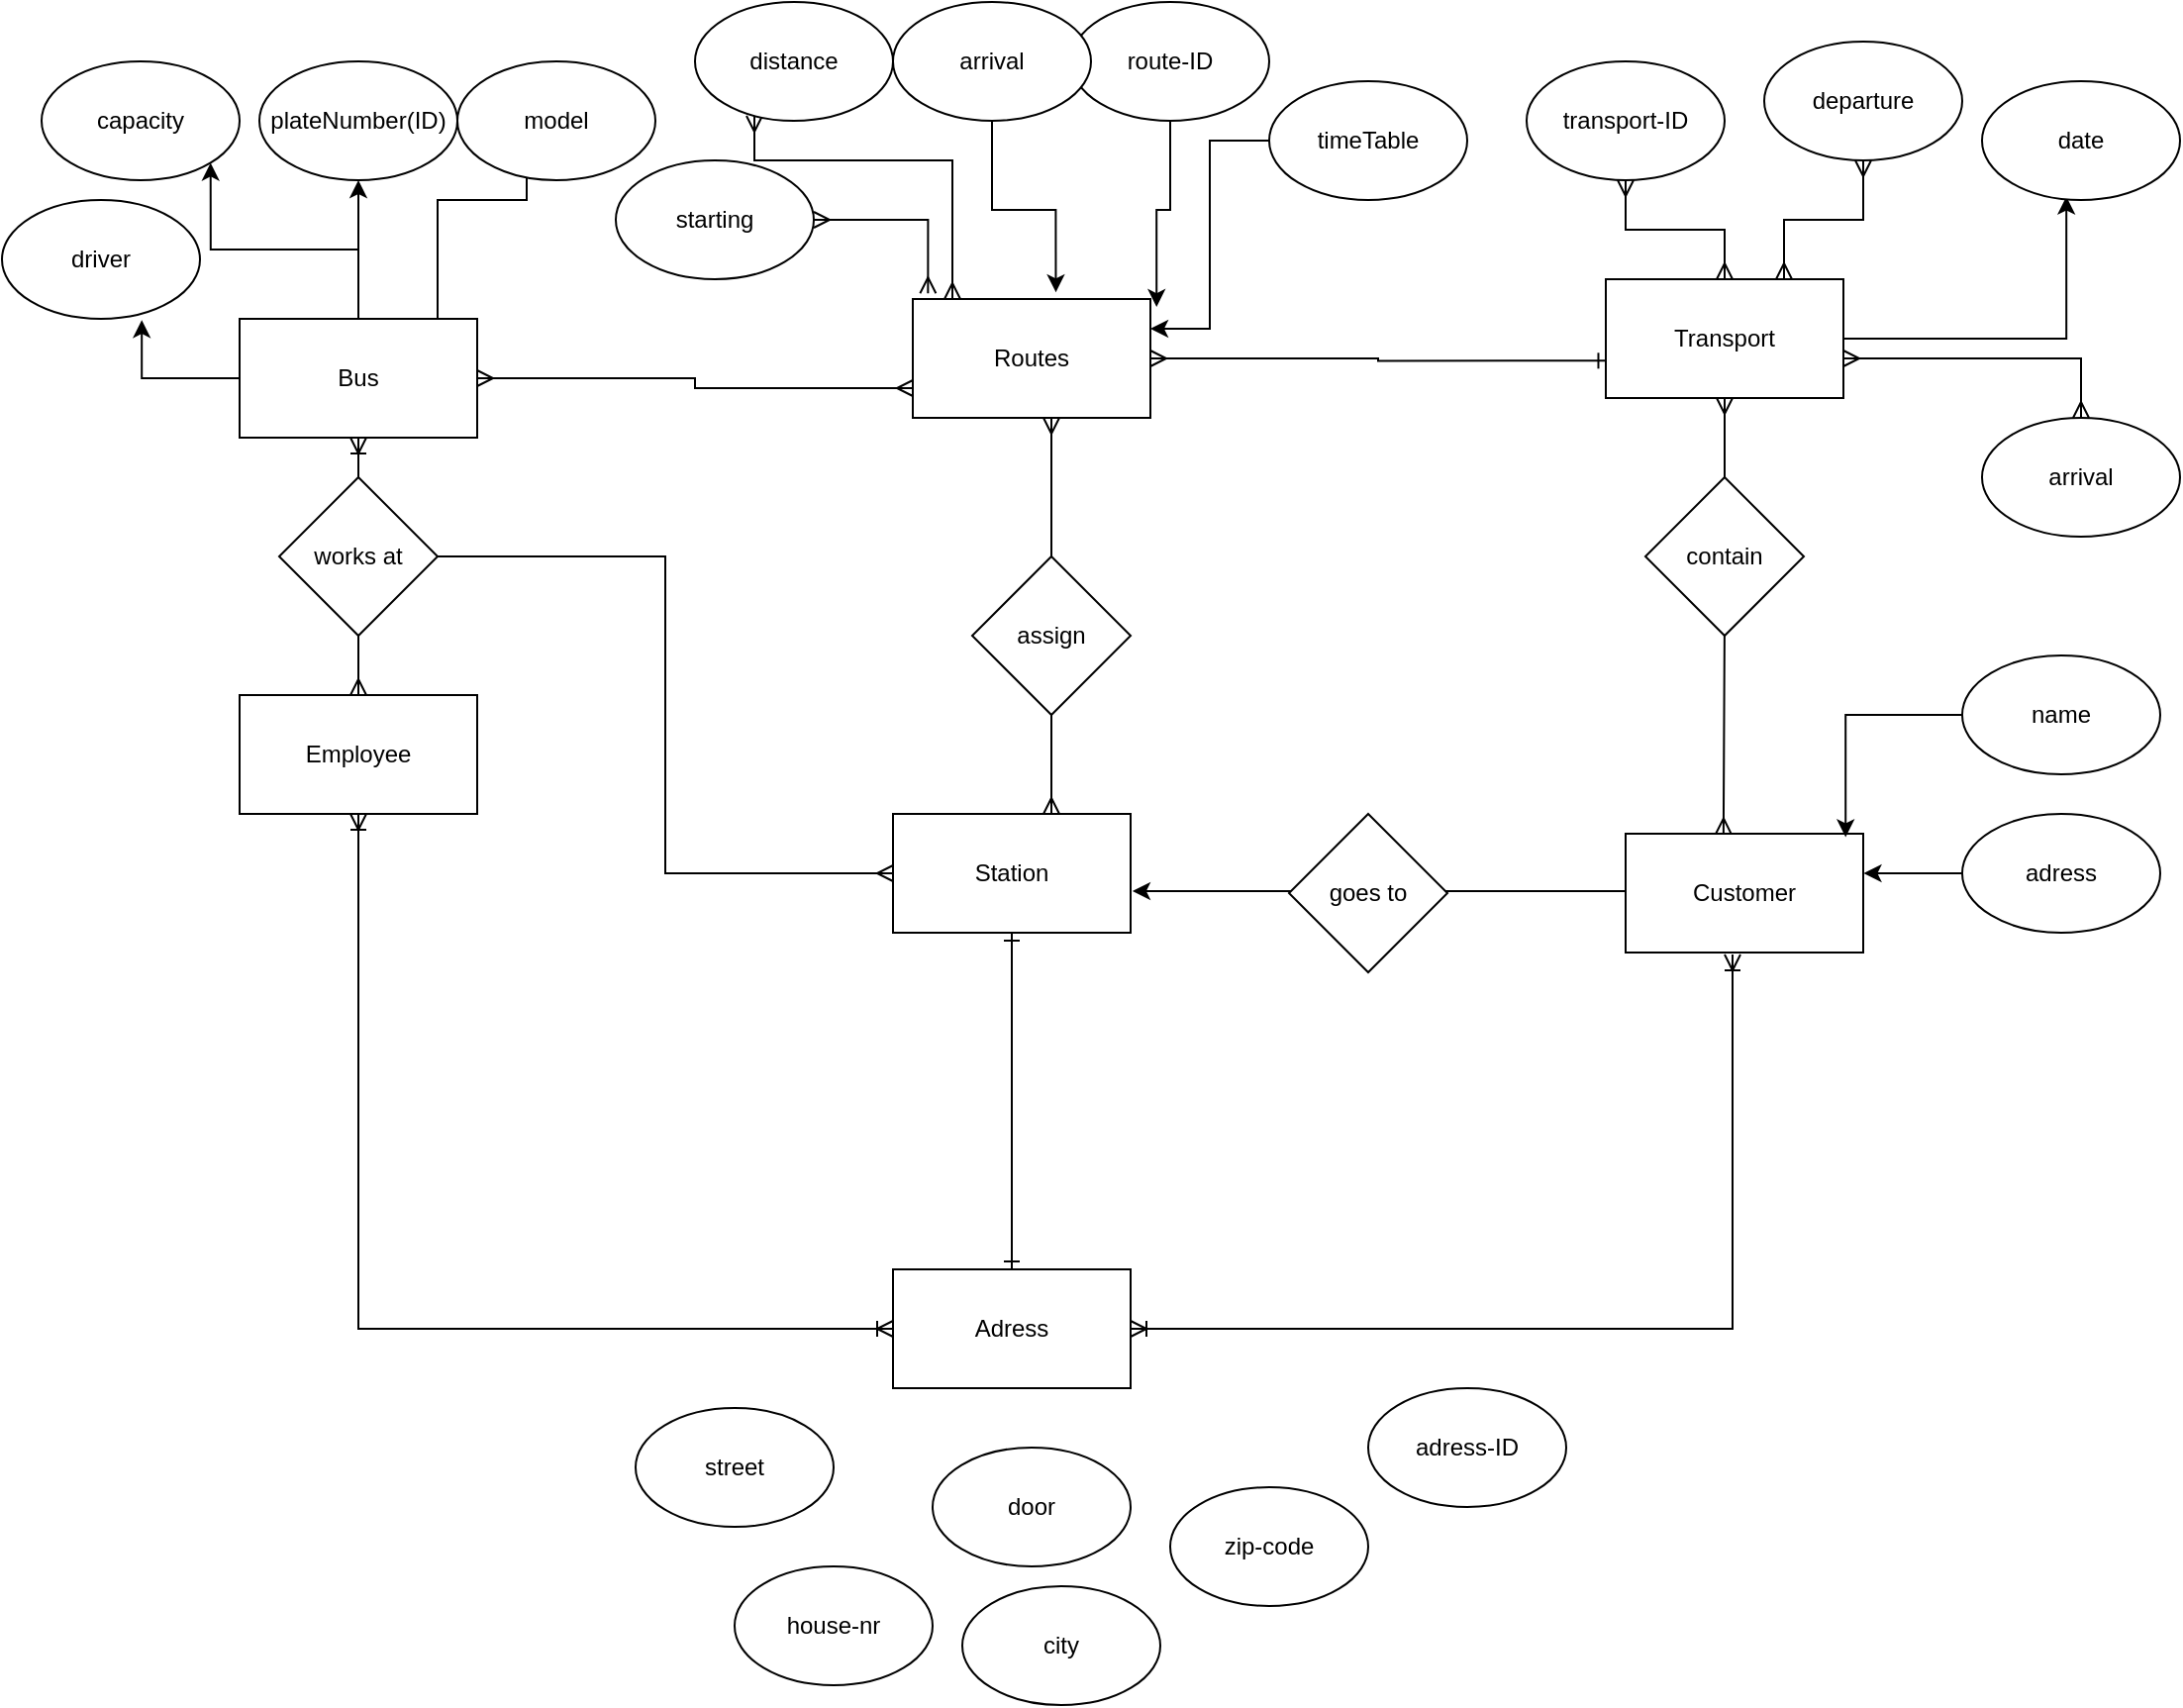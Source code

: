 <mxfile version="13.6.2" type="device"><diagram id="WFJB9txeCSuzep1cC1Dv" name="Page-1"><mxGraphModel dx="1178" dy="2312" grid="1" gridSize="10" guides="1" tooltips="1" connect="1" arrows="1" fold="1" page="1" pageScale="1" pageWidth="1169" pageHeight="1654" math="0" shadow="0"><root><mxCell id="0"/><mxCell id="1" parent="0"/><mxCell id="ZkM3j-1I3yB8eJo1ZE1y-53" style="edgeStyle=orthogonalEdgeStyle;rounded=0;orthogonalLoop=1;jettySize=auto;html=1;entryX=0.426;entryY=0.971;entryDx=0;entryDy=0;entryPerimeter=0;" edge="1" parent="1" source="ZkM3j-1I3yB8eJo1ZE1y-1" target="ZkM3j-1I3yB8eJo1ZE1y-43"><mxGeometry relative="1" as="geometry"/></mxCell><mxCell id="ZkM3j-1I3yB8eJo1ZE1y-89" style="edgeStyle=orthogonalEdgeStyle;rounded=0;orthogonalLoop=1;jettySize=auto;html=1;startArrow=ERmany;startFill=0;endArrow=ERmany;endFill=0;" edge="1" parent="1" source="ZkM3j-1I3yB8eJo1ZE1y-1" target="ZkM3j-1I3yB8eJo1ZE1y-49"><mxGeometry relative="1" as="geometry"><Array as="points"><mxPoint x="1050" y="170"/></Array></mxGeometry></mxCell><mxCell id="ZkM3j-1I3yB8eJo1ZE1y-92" style="edgeStyle=orthogonalEdgeStyle;rounded=0;orthogonalLoop=1;jettySize=auto;html=1;entryX=0.412;entryY=0.005;entryDx=0;entryDy=0;entryPerimeter=0;startArrow=ERmany;startFill=0;endArrow=ERmany;endFill=0;" edge="1" parent="1" source="ZkM3j-1I3yB8eJo1ZE1y-1" target="ZkM3j-1I3yB8eJo1ZE1y-6"><mxGeometry relative="1" as="geometry"/></mxCell><mxCell id="ZkM3j-1I3yB8eJo1ZE1y-1" value="Transport" style="rounded=0;whiteSpace=wrap;html=1;" vertex="1" parent="1"><mxGeometry x="810" y="130" width="120" height="60" as="geometry"/></mxCell><mxCell id="ZkM3j-1I3yB8eJo1ZE1y-12" style="edgeStyle=orthogonalEdgeStyle;rounded=0;orthogonalLoop=1;jettySize=auto;html=1;entryX=0.5;entryY=1;entryDx=0;entryDy=0;startArrow=ERone;startFill=0;endArrow=ERone;endFill=0;" edge="1" parent="1" source="ZkM3j-1I3yB8eJo1ZE1y-3" target="ZkM3j-1I3yB8eJo1ZE1y-4"><mxGeometry relative="1" as="geometry"><mxPoint x="510" y="470" as="targetPoint"/></mxGeometry></mxCell><mxCell id="ZkM3j-1I3yB8eJo1ZE1y-13" style="edgeStyle=orthogonalEdgeStyle;rounded=0;orthogonalLoop=1;jettySize=auto;html=1;entryX=0.45;entryY=1.017;entryDx=0;entryDy=0;entryPerimeter=0;endArrow=ERoneToMany;endFill=0;startArrow=ERoneToMany;startFill=0;" edge="1" parent="1" source="ZkM3j-1I3yB8eJo1ZE1y-3" target="ZkM3j-1I3yB8eJo1ZE1y-6"><mxGeometry relative="1" as="geometry"/></mxCell><mxCell id="ZkM3j-1I3yB8eJo1ZE1y-14" style="edgeStyle=orthogonalEdgeStyle;rounded=0;orthogonalLoop=1;jettySize=auto;html=1;entryX=0.5;entryY=1;entryDx=0;entryDy=0;endArrow=ERoneToMany;endFill=0;startArrow=ERoneToMany;startFill=0;" edge="1" parent="1" source="ZkM3j-1I3yB8eJo1ZE1y-3" target="ZkM3j-1I3yB8eJo1ZE1y-5"><mxGeometry relative="1" as="geometry"/></mxCell><mxCell id="ZkM3j-1I3yB8eJo1ZE1y-3" value="Adress" style="rounded=0;whiteSpace=wrap;html=1;" vertex="1" parent="1"><mxGeometry x="450" y="630" width="120" height="60" as="geometry"/></mxCell><mxCell id="ZkM3j-1I3yB8eJo1ZE1y-83" style="edgeStyle=orthogonalEdgeStyle;rounded=0;orthogonalLoop=1;jettySize=auto;html=1;startArrow=ERmany;startFill=0;endArrow=ERmany;endFill=0;" edge="1" parent="1" source="ZkM3j-1I3yB8eJo1ZE1y-4" target="ZkM3j-1I3yB8eJo1ZE1y-27"><mxGeometry relative="1" as="geometry"><Array as="points"><mxPoint x="530" y="370"/><mxPoint x="530" y="370"/></Array></mxGeometry></mxCell><mxCell id="ZkM3j-1I3yB8eJo1ZE1y-4" value="Station" style="rounded=0;whiteSpace=wrap;html=1;" vertex="1" parent="1"><mxGeometry x="450" y="400" width="120" height="60" as="geometry"/></mxCell><mxCell id="ZkM3j-1I3yB8eJo1ZE1y-33" style="edgeStyle=orthogonalEdgeStyle;rounded=0;orthogonalLoop=1;jettySize=auto;html=1;entryX=0.5;entryY=1;entryDx=0;entryDy=0;startArrow=ERmany;startFill=0;endArrow=ERoneToMany;endFill=0;" edge="1" parent="1" source="ZkM3j-1I3yB8eJo1ZE1y-5" target="ZkM3j-1I3yB8eJo1ZE1y-30"><mxGeometry relative="1" as="geometry"/></mxCell><mxCell id="ZkM3j-1I3yB8eJo1ZE1y-5" value="Employee" style="rounded=0;whiteSpace=wrap;html=1;" vertex="1" parent="1"><mxGeometry x="120" y="340" width="120" height="60" as="geometry"/></mxCell><mxCell id="ZkM3j-1I3yB8eJo1ZE1y-17" style="edgeStyle=orthogonalEdgeStyle;rounded=0;orthogonalLoop=1;jettySize=auto;html=1;entryX=1.008;entryY=0.65;entryDx=0;entryDy=0;entryPerimeter=0;" edge="1" parent="1" source="ZkM3j-1I3yB8eJo1ZE1y-6" target="ZkM3j-1I3yB8eJo1ZE1y-4"><mxGeometry relative="1" as="geometry"><Array as="points"><mxPoint x="610" y="439"/><mxPoint x="610" y="439"/></Array></mxGeometry></mxCell><mxCell id="ZkM3j-1I3yB8eJo1ZE1y-6" value="Customer" style="rounded=0;whiteSpace=wrap;html=1;" vertex="1" parent="1"><mxGeometry x="820" y="410" width="120" height="60" as="geometry"/></mxCell><mxCell id="ZkM3j-1I3yB8eJo1ZE1y-35" style="edgeStyle=orthogonalEdgeStyle;rounded=0;orthogonalLoop=1;jettySize=auto;html=1;entryX=0;entryY=0.5;entryDx=0;entryDy=0;endArrow=ERmany;endFill=0;" edge="1" parent="1" source="ZkM3j-1I3yB8eJo1ZE1y-18" target="ZkM3j-1I3yB8eJo1ZE1y-4"><mxGeometry relative="1" as="geometry"/></mxCell><mxCell id="ZkM3j-1I3yB8eJo1ZE1y-18" value="works at" style="rhombus;whiteSpace=wrap;html=1;" vertex="1" parent="1"><mxGeometry x="140" y="230" width="80" height="80" as="geometry"/></mxCell><mxCell id="ZkM3j-1I3yB8eJo1ZE1y-20" value="assign" style="rhombus;whiteSpace=wrap;html=1;" vertex="1" parent="1"><mxGeometry x="490" y="270" width="80" height="80" as="geometry"/></mxCell><mxCell id="ZkM3j-1I3yB8eJo1ZE1y-24" value="goes to" style="rhombus;whiteSpace=wrap;html=1;" vertex="1" parent="1"><mxGeometry x="650" y="400" width="80" height="80" as="geometry"/></mxCell><mxCell id="ZkM3j-1I3yB8eJo1ZE1y-85" style="edgeStyle=orthogonalEdgeStyle;rounded=0;orthogonalLoop=1;jettySize=auto;html=1;entryX=0.002;entryY=0.686;entryDx=0;entryDy=0;entryPerimeter=0;startArrow=ERmany;startFill=0;endArrow=ERone;endFill=0;" edge="1" parent="1" source="ZkM3j-1I3yB8eJo1ZE1y-27" target="ZkM3j-1I3yB8eJo1ZE1y-1"><mxGeometry relative="1" as="geometry"/></mxCell><mxCell id="ZkM3j-1I3yB8eJo1ZE1y-27" value="Routes" style="rounded=0;whiteSpace=wrap;html=1;" vertex="1" parent="1"><mxGeometry x="460" y="140" width="120" height="60" as="geometry"/></mxCell><mxCell id="ZkM3j-1I3yB8eJo1ZE1y-29" value="contain" style="rhombus;whiteSpace=wrap;html=1;" vertex="1" parent="1"><mxGeometry x="830" y="230" width="80" height="80" as="geometry"/></mxCell><mxCell id="ZkM3j-1I3yB8eJo1ZE1y-45" style="edgeStyle=orthogonalEdgeStyle;rounded=0;orthogonalLoop=1;jettySize=auto;html=1;entryX=1;entryY=1;entryDx=0;entryDy=0;" edge="1" parent="1" source="ZkM3j-1I3yB8eJo1ZE1y-30" target="ZkM3j-1I3yB8eJo1ZE1y-37"><mxGeometry relative="1" as="geometry"/></mxCell><mxCell id="ZkM3j-1I3yB8eJo1ZE1y-46" style="edgeStyle=orthogonalEdgeStyle;rounded=0;orthogonalLoop=1;jettySize=auto;html=1;entryX=0.706;entryY=1.01;entryDx=0;entryDy=0;entryPerimeter=0;" edge="1" parent="1" source="ZkM3j-1I3yB8eJo1ZE1y-30" target="ZkM3j-1I3yB8eJo1ZE1y-44"><mxGeometry relative="1" as="geometry"/></mxCell><mxCell id="ZkM3j-1I3yB8eJo1ZE1y-47" style="edgeStyle=orthogonalEdgeStyle;rounded=0;orthogonalLoop=1;jettySize=auto;html=1;entryX=0.5;entryY=1;entryDx=0;entryDy=0;" edge="1" parent="1" source="ZkM3j-1I3yB8eJo1ZE1y-30" target="ZkM3j-1I3yB8eJo1ZE1y-38"><mxGeometry relative="1" as="geometry"/></mxCell><mxCell id="ZkM3j-1I3yB8eJo1ZE1y-48" style="edgeStyle=orthogonalEdgeStyle;rounded=0;orthogonalLoop=1;jettySize=auto;html=1;entryX=0;entryY=1;entryDx=0;entryDy=0;" edge="1" parent="1" source="ZkM3j-1I3yB8eJo1ZE1y-30" target="ZkM3j-1I3yB8eJo1ZE1y-40"><mxGeometry relative="1" as="geometry"><Array as="points"><mxPoint x="220" y="90"/><mxPoint x="265" y="90"/></Array></mxGeometry></mxCell><mxCell id="ZkM3j-1I3yB8eJo1ZE1y-84" style="edgeStyle=orthogonalEdgeStyle;rounded=0;orthogonalLoop=1;jettySize=auto;html=1;entryX=0;entryY=0.75;entryDx=0;entryDy=0;startArrow=ERmany;startFill=0;endArrow=ERmany;endFill=0;" edge="1" parent="1" source="ZkM3j-1I3yB8eJo1ZE1y-30" target="ZkM3j-1I3yB8eJo1ZE1y-27"><mxGeometry relative="1" as="geometry"><Array as="points"><mxPoint x="350" y="180"/><mxPoint x="350" y="185"/></Array></mxGeometry></mxCell><mxCell id="ZkM3j-1I3yB8eJo1ZE1y-30" value="Bus" style="rounded=0;whiteSpace=wrap;html=1;" vertex="1" parent="1"><mxGeometry x="120" y="150" width="120" height="60" as="geometry"/></mxCell><mxCell id="ZkM3j-1I3yB8eJo1ZE1y-37" value="capacity" style="ellipse;whiteSpace=wrap;html=1;" vertex="1" parent="1"><mxGeometry x="20" y="20" width="100" height="60" as="geometry"/></mxCell><mxCell id="ZkM3j-1I3yB8eJo1ZE1y-38" value="plateNumber(ID)" style="ellipse;whiteSpace=wrap;html=1;" vertex="1" parent="1"><mxGeometry x="130" y="20" width="100" height="60" as="geometry"/></mxCell><mxCell id="ZkM3j-1I3yB8eJo1ZE1y-40" value="model" style="ellipse;whiteSpace=wrap;html=1;" vertex="1" parent="1"><mxGeometry x="230" y="20" width="100" height="60" as="geometry"/></mxCell><mxCell id="ZkM3j-1I3yB8eJo1ZE1y-88" style="edgeStyle=orthogonalEdgeStyle;rounded=0;orthogonalLoop=1;jettySize=auto;html=1;entryX=0.064;entryY=-0.048;entryDx=0;entryDy=0;entryPerimeter=0;startArrow=ERmany;startFill=0;endArrow=ERmany;endFill=0;" edge="1" parent="1" source="ZkM3j-1I3yB8eJo1ZE1y-41" target="ZkM3j-1I3yB8eJo1ZE1y-27"><mxGeometry relative="1" as="geometry"/></mxCell><mxCell id="ZkM3j-1I3yB8eJo1ZE1y-41" value="starting" style="ellipse;whiteSpace=wrap;html=1;" vertex="1" parent="1"><mxGeometry x="310" y="70" width="100" height="60" as="geometry"/></mxCell><mxCell id="ZkM3j-1I3yB8eJo1ZE1y-90" style="edgeStyle=orthogonalEdgeStyle;rounded=0;orthogonalLoop=1;jettySize=auto;html=1;entryX=0.75;entryY=0;entryDx=0;entryDy=0;startArrow=ERmany;startFill=0;endArrow=ERmany;endFill=0;" edge="1" parent="1" source="ZkM3j-1I3yB8eJo1ZE1y-42" target="ZkM3j-1I3yB8eJo1ZE1y-1"><mxGeometry relative="1" as="geometry"/></mxCell><mxCell id="ZkM3j-1I3yB8eJo1ZE1y-42" value="departure" style="ellipse;whiteSpace=wrap;html=1;" vertex="1" parent="1"><mxGeometry x="890" y="10" width="100" height="60" as="geometry"/></mxCell><mxCell id="ZkM3j-1I3yB8eJo1ZE1y-43" value="date" style="ellipse;whiteSpace=wrap;html=1;" vertex="1" parent="1"><mxGeometry x="1000" y="30" width="100" height="60" as="geometry"/></mxCell><mxCell id="ZkM3j-1I3yB8eJo1ZE1y-44" value="driver" style="ellipse;whiteSpace=wrap;html=1;" vertex="1" parent="1"><mxGeometry y="90" width="100" height="60" as="geometry"/></mxCell><mxCell id="ZkM3j-1I3yB8eJo1ZE1y-49" value="arrival" style="ellipse;whiteSpace=wrap;html=1;" vertex="1" parent="1"><mxGeometry x="1000" y="200" width="100" height="60" as="geometry"/></mxCell><mxCell id="ZkM3j-1I3yB8eJo1ZE1y-60" style="edgeStyle=orthogonalEdgeStyle;rounded=0;orthogonalLoop=1;jettySize=auto;html=1;entryX=0.602;entryY=-0.057;entryDx=0;entryDy=0;entryPerimeter=0;" edge="1" parent="1" source="ZkM3j-1I3yB8eJo1ZE1y-58" target="ZkM3j-1I3yB8eJo1ZE1y-27"><mxGeometry relative="1" as="geometry"/></mxCell><mxCell id="ZkM3j-1I3yB8eJo1ZE1y-87" style="edgeStyle=orthogonalEdgeStyle;rounded=0;orthogonalLoop=1;jettySize=auto;html=1;startArrow=ERmany;startFill=0;endArrow=ERmany;endFill=0;" edge="1" parent="1" source="ZkM3j-1I3yB8eJo1ZE1y-54"><mxGeometry relative="1" as="geometry"><mxPoint x="480" y="140" as="targetPoint"/><Array as="points"><mxPoint x="380" y="70"/><mxPoint x="480" y="70"/></Array></mxGeometry></mxCell><mxCell id="ZkM3j-1I3yB8eJo1ZE1y-54" value="distance" style="ellipse;whiteSpace=wrap;html=1;" vertex="1" parent="1"><mxGeometry x="350" y="-10" width="100" height="60" as="geometry"/></mxCell><mxCell id="ZkM3j-1I3yB8eJo1ZE1y-91" style="edgeStyle=orthogonalEdgeStyle;rounded=0;orthogonalLoop=1;jettySize=auto;html=1;startArrow=ERmany;startFill=0;endArrow=ERmany;endFill=0;" edge="1" parent="1" source="ZkM3j-1I3yB8eJo1ZE1y-56" target="ZkM3j-1I3yB8eJo1ZE1y-1"><mxGeometry relative="1" as="geometry"/></mxCell><mxCell id="ZkM3j-1I3yB8eJo1ZE1y-56" value="transport-ID" style="ellipse;whiteSpace=wrap;html=1;" vertex="1" parent="1"><mxGeometry x="770" y="20" width="100" height="60" as="geometry"/></mxCell><mxCell id="ZkM3j-1I3yB8eJo1ZE1y-64" style="edgeStyle=orthogonalEdgeStyle;rounded=0;orthogonalLoop=1;jettySize=auto;html=1;entryX=1;entryY=0.25;entryDx=0;entryDy=0;" edge="1" parent="1" source="ZkM3j-1I3yB8eJo1ZE1y-63" target="ZkM3j-1I3yB8eJo1ZE1y-27"><mxGeometry relative="1" as="geometry"/></mxCell><mxCell id="ZkM3j-1I3yB8eJo1ZE1y-63" value="timeTable" style="ellipse;whiteSpace=wrap;html=1;" vertex="1" parent="1"><mxGeometry x="640" y="30" width="100" height="60" as="geometry"/></mxCell><mxCell id="ZkM3j-1I3yB8eJo1ZE1y-68" style="edgeStyle=orthogonalEdgeStyle;rounded=0;orthogonalLoop=1;jettySize=auto;html=1;entryX=0.926;entryY=0.029;entryDx=0;entryDy=0;entryPerimeter=0;" edge="1" parent="1" source="ZkM3j-1I3yB8eJo1ZE1y-65" target="ZkM3j-1I3yB8eJo1ZE1y-6"><mxGeometry relative="1" as="geometry"/></mxCell><mxCell id="ZkM3j-1I3yB8eJo1ZE1y-65" value="name" style="ellipse;whiteSpace=wrap;html=1;" vertex="1" parent="1"><mxGeometry x="990" y="320" width="100" height="60" as="geometry"/></mxCell><mxCell id="ZkM3j-1I3yB8eJo1ZE1y-72" style="edgeStyle=orthogonalEdgeStyle;rounded=0;orthogonalLoop=1;jettySize=auto;html=1;entryX=1.002;entryY=0.333;entryDx=0;entryDy=0;entryPerimeter=0;" edge="1" parent="1" source="ZkM3j-1I3yB8eJo1ZE1y-67" target="ZkM3j-1I3yB8eJo1ZE1y-6"><mxGeometry relative="1" as="geometry"/></mxCell><mxCell id="ZkM3j-1I3yB8eJo1ZE1y-67" value="adress" style="ellipse;whiteSpace=wrap;html=1;" vertex="1" parent="1"><mxGeometry x="990" y="400" width="100" height="60" as="geometry"/></mxCell><mxCell id="ZkM3j-1I3yB8eJo1ZE1y-71" style="edgeStyle=orthogonalEdgeStyle;rounded=0;orthogonalLoop=1;jettySize=auto;html=1;entryX=1.026;entryY=0.067;entryDx=0;entryDy=0;entryPerimeter=0;" edge="1" parent="1" source="ZkM3j-1I3yB8eJo1ZE1y-70" target="ZkM3j-1I3yB8eJo1ZE1y-27"><mxGeometry relative="1" as="geometry"/></mxCell><mxCell id="ZkM3j-1I3yB8eJo1ZE1y-70" value="route-ID" style="ellipse;whiteSpace=wrap;html=1;" vertex="1" parent="1"><mxGeometry x="540" y="-10" width="100" height="60" as="geometry"/></mxCell><mxCell id="ZkM3j-1I3yB8eJo1ZE1y-73" value="adress-ID" style="ellipse;whiteSpace=wrap;html=1;" vertex="1" parent="1"><mxGeometry x="690" y="690" width="100" height="60" as="geometry"/></mxCell><mxCell id="ZkM3j-1I3yB8eJo1ZE1y-74" value="zip-code" style="ellipse;whiteSpace=wrap;html=1;" vertex="1" parent="1"><mxGeometry x="590" y="740" width="100" height="60" as="geometry"/></mxCell><mxCell id="ZkM3j-1I3yB8eJo1ZE1y-75" value="city" style="ellipse;whiteSpace=wrap;html=1;" vertex="1" parent="1"><mxGeometry x="485" y="790" width="100" height="60" as="geometry"/></mxCell><mxCell id="ZkM3j-1I3yB8eJo1ZE1y-76" value="street" style="ellipse;whiteSpace=wrap;html=1;" vertex="1" parent="1"><mxGeometry x="320" y="700" width="100" height="60" as="geometry"/></mxCell><mxCell id="ZkM3j-1I3yB8eJo1ZE1y-79" value="house-nr" style="ellipse;whiteSpace=wrap;html=1;" vertex="1" parent="1"><mxGeometry x="370" y="780" width="100" height="60" as="geometry"/></mxCell><mxCell id="ZkM3j-1I3yB8eJo1ZE1y-80" value="door" style="ellipse;whiteSpace=wrap;html=1;" vertex="1" parent="1"><mxGeometry x="470" y="720" width="100" height="60" as="geometry"/></mxCell><mxCell id="ZkM3j-1I3yB8eJo1ZE1y-58" value="arrival" style="ellipse;whiteSpace=wrap;html=1;" vertex="1" parent="1"><mxGeometry x="450" y="-10" width="100" height="60" as="geometry"/></mxCell></root></mxGraphModel></diagram></mxfile>